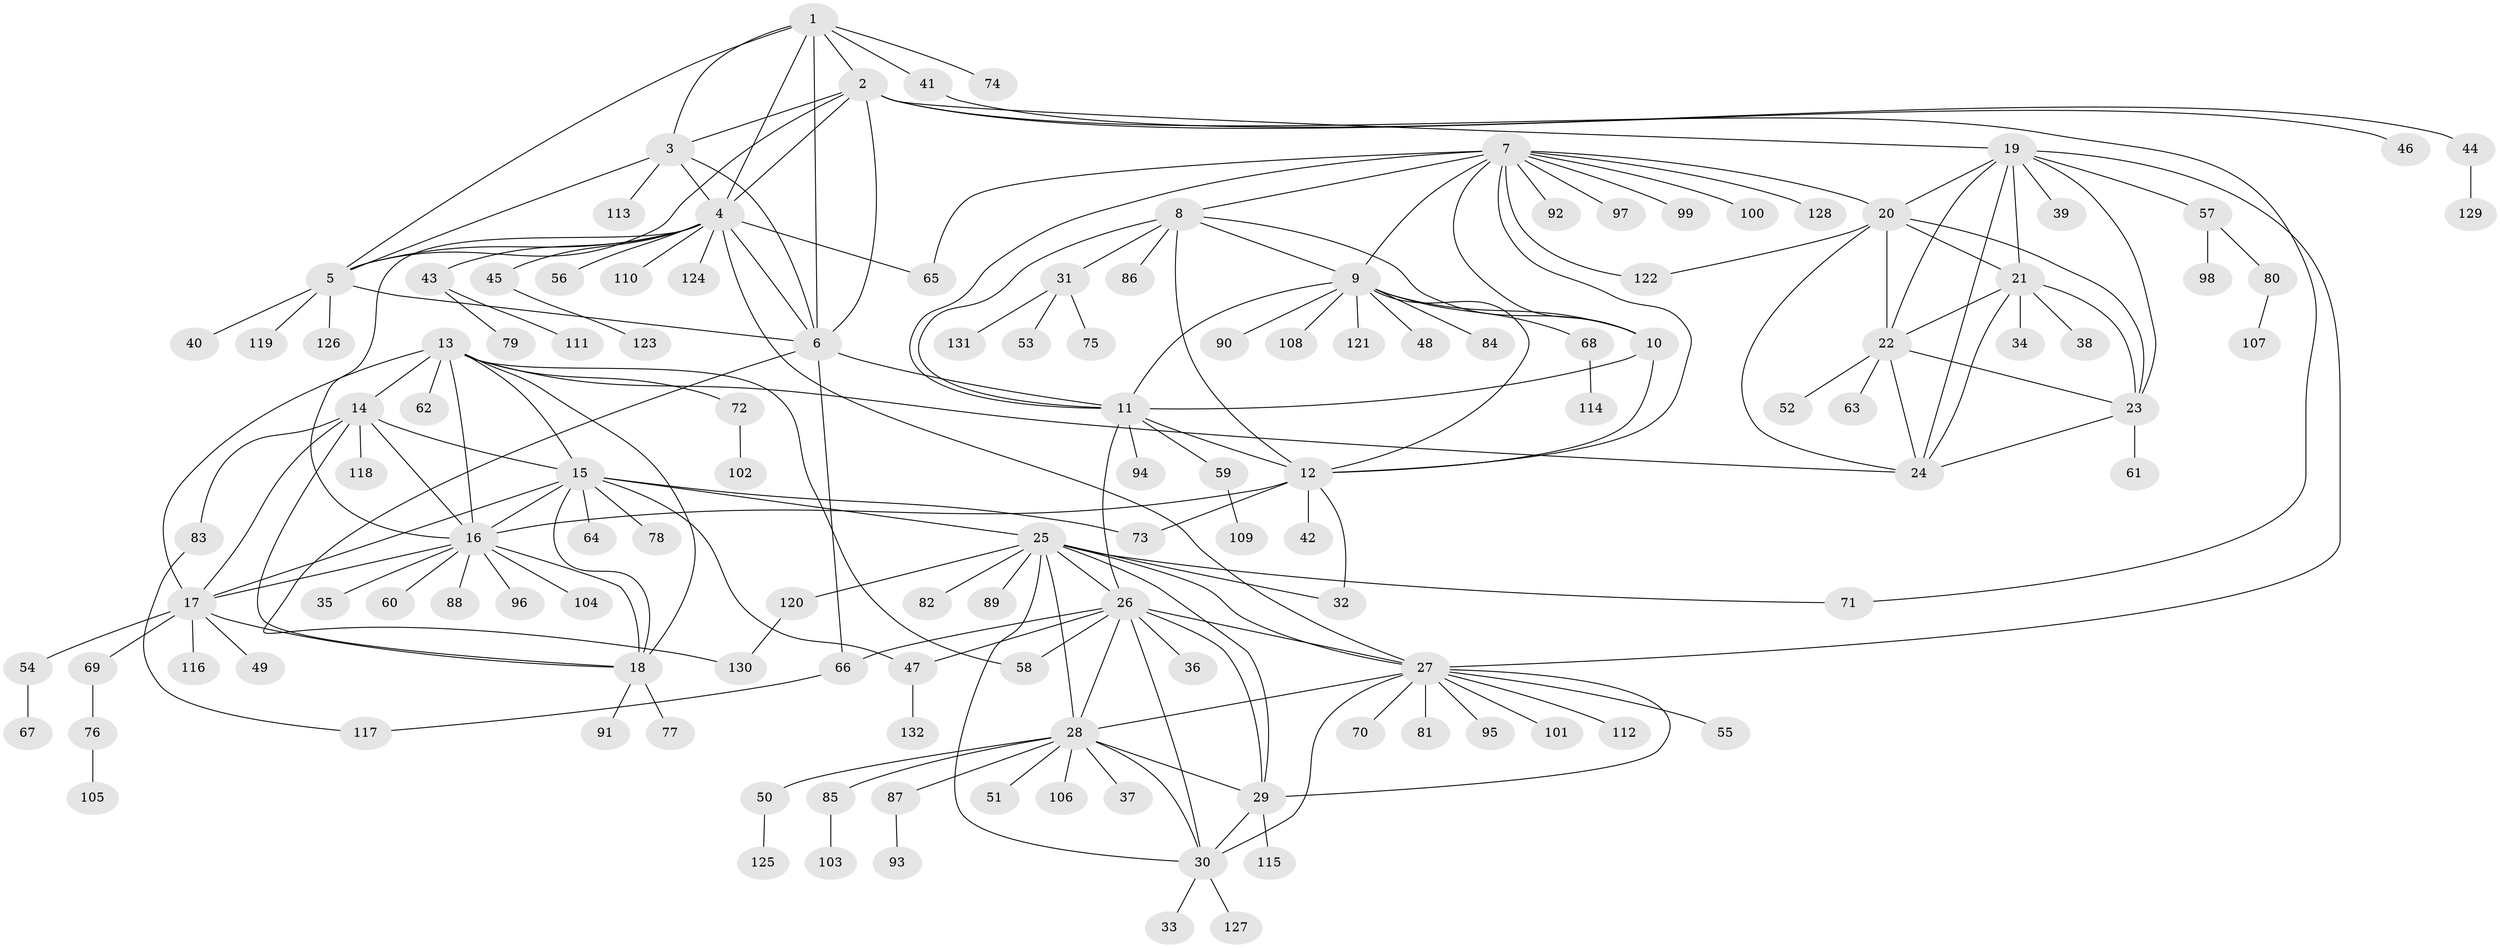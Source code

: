 // coarse degree distribution, {6: 0.0380952380952381, 8: 0.05714285714285714, 5: 0.01904761904761905, 14: 0.01904761904761905, 7: 0.009523809523809525, 12: 0.009523809523809525, 10: 0.009523809523809525, 9: 0.01904761904761905, 4: 0.02857142857142857, 18: 0.009523809523809525, 3: 0.02857142857142857, 2: 0.1619047619047619, 1: 0.5904761904761905}
// Generated by graph-tools (version 1.1) at 2025/24/03/03/25 07:24:10]
// undirected, 132 vertices, 197 edges
graph export_dot {
graph [start="1"]
  node [color=gray90,style=filled];
  1;
  2;
  3;
  4;
  5;
  6;
  7;
  8;
  9;
  10;
  11;
  12;
  13;
  14;
  15;
  16;
  17;
  18;
  19;
  20;
  21;
  22;
  23;
  24;
  25;
  26;
  27;
  28;
  29;
  30;
  31;
  32;
  33;
  34;
  35;
  36;
  37;
  38;
  39;
  40;
  41;
  42;
  43;
  44;
  45;
  46;
  47;
  48;
  49;
  50;
  51;
  52;
  53;
  54;
  55;
  56;
  57;
  58;
  59;
  60;
  61;
  62;
  63;
  64;
  65;
  66;
  67;
  68;
  69;
  70;
  71;
  72;
  73;
  74;
  75;
  76;
  77;
  78;
  79;
  80;
  81;
  82;
  83;
  84;
  85;
  86;
  87;
  88;
  89;
  90;
  91;
  92;
  93;
  94;
  95;
  96;
  97;
  98;
  99;
  100;
  101;
  102;
  103;
  104;
  105;
  106;
  107;
  108;
  109;
  110;
  111;
  112;
  113;
  114;
  115;
  116;
  117;
  118;
  119;
  120;
  121;
  122;
  123;
  124;
  125;
  126;
  127;
  128;
  129;
  130;
  131;
  132;
  1 -- 2;
  1 -- 3;
  1 -- 4;
  1 -- 5;
  1 -- 6;
  1 -- 41;
  1 -- 74;
  2 -- 3;
  2 -- 4;
  2 -- 5;
  2 -- 6;
  2 -- 19;
  2 -- 46;
  2 -- 71;
  3 -- 4;
  3 -- 5;
  3 -- 6;
  3 -- 113;
  4 -- 5;
  4 -- 6;
  4 -- 16;
  4 -- 27;
  4 -- 43;
  4 -- 45;
  4 -- 56;
  4 -- 65;
  4 -- 110;
  4 -- 124;
  5 -- 6;
  5 -- 40;
  5 -- 119;
  5 -- 126;
  6 -- 11;
  6 -- 66;
  6 -- 130;
  7 -- 8;
  7 -- 9;
  7 -- 10;
  7 -- 11;
  7 -- 12;
  7 -- 20;
  7 -- 65;
  7 -- 92;
  7 -- 97;
  7 -- 99;
  7 -- 100;
  7 -- 122;
  7 -- 128;
  8 -- 9;
  8 -- 10;
  8 -- 11;
  8 -- 12;
  8 -- 31;
  8 -- 86;
  9 -- 10;
  9 -- 11;
  9 -- 12;
  9 -- 48;
  9 -- 68;
  9 -- 84;
  9 -- 90;
  9 -- 108;
  9 -- 121;
  10 -- 11;
  10 -- 12;
  11 -- 12;
  11 -- 26;
  11 -- 59;
  11 -- 94;
  12 -- 16;
  12 -- 32;
  12 -- 42;
  12 -- 73;
  13 -- 14;
  13 -- 15;
  13 -- 16;
  13 -- 17;
  13 -- 18;
  13 -- 24;
  13 -- 58;
  13 -- 62;
  13 -- 72;
  14 -- 15;
  14 -- 16;
  14 -- 17;
  14 -- 18;
  14 -- 83;
  14 -- 118;
  15 -- 16;
  15 -- 17;
  15 -- 18;
  15 -- 25;
  15 -- 47;
  15 -- 64;
  15 -- 73;
  15 -- 78;
  16 -- 17;
  16 -- 18;
  16 -- 35;
  16 -- 60;
  16 -- 88;
  16 -- 96;
  16 -- 104;
  17 -- 18;
  17 -- 49;
  17 -- 54;
  17 -- 69;
  17 -- 116;
  18 -- 77;
  18 -- 91;
  19 -- 20;
  19 -- 21;
  19 -- 22;
  19 -- 23;
  19 -- 24;
  19 -- 27;
  19 -- 39;
  19 -- 57;
  20 -- 21;
  20 -- 22;
  20 -- 23;
  20 -- 24;
  20 -- 122;
  21 -- 22;
  21 -- 23;
  21 -- 24;
  21 -- 34;
  21 -- 38;
  22 -- 23;
  22 -- 24;
  22 -- 52;
  22 -- 63;
  23 -- 24;
  23 -- 61;
  25 -- 26;
  25 -- 27;
  25 -- 28;
  25 -- 29;
  25 -- 30;
  25 -- 32;
  25 -- 71;
  25 -- 82;
  25 -- 89;
  25 -- 120;
  26 -- 27;
  26 -- 28;
  26 -- 29;
  26 -- 30;
  26 -- 36;
  26 -- 47;
  26 -- 58;
  26 -- 66;
  27 -- 28;
  27 -- 29;
  27 -- 30;
  27 -- 55;
  27 -- 70;
  27 -- 81;
  27 -- 95;
  27 -- 101;
  27 -- 112;
  28 -- 29;
  28 -- 30;
  28 -- 37;
  28 -- 50;
  28 -- 51;
  28 -- 85;
  28 -- 87;
  28 -- 106;
  29 -- 30;
  29 -- 115;
  30 -- 33;
  30 -- 127;
  31 -- 53;
  31 -- 75;
  31 -- 131;
  41 -- 44;
  43 -- 79;
  43 -- 111;
  44 -- 129;
  45 -- 123;
  47 -- 132;
  50 -- 125;
  54 -- 67;
  57 -- 80;
  57 -- 98;
  59 -- 109;
  66 -- 117;
  68 -- 114;
  69 -- 76;
  72 -- 102;
  76 -- 105;
  80 -- 107;
  83 -- 117;
  85 -- 103;
  87 -- 93;
  120 -- 130;
}
